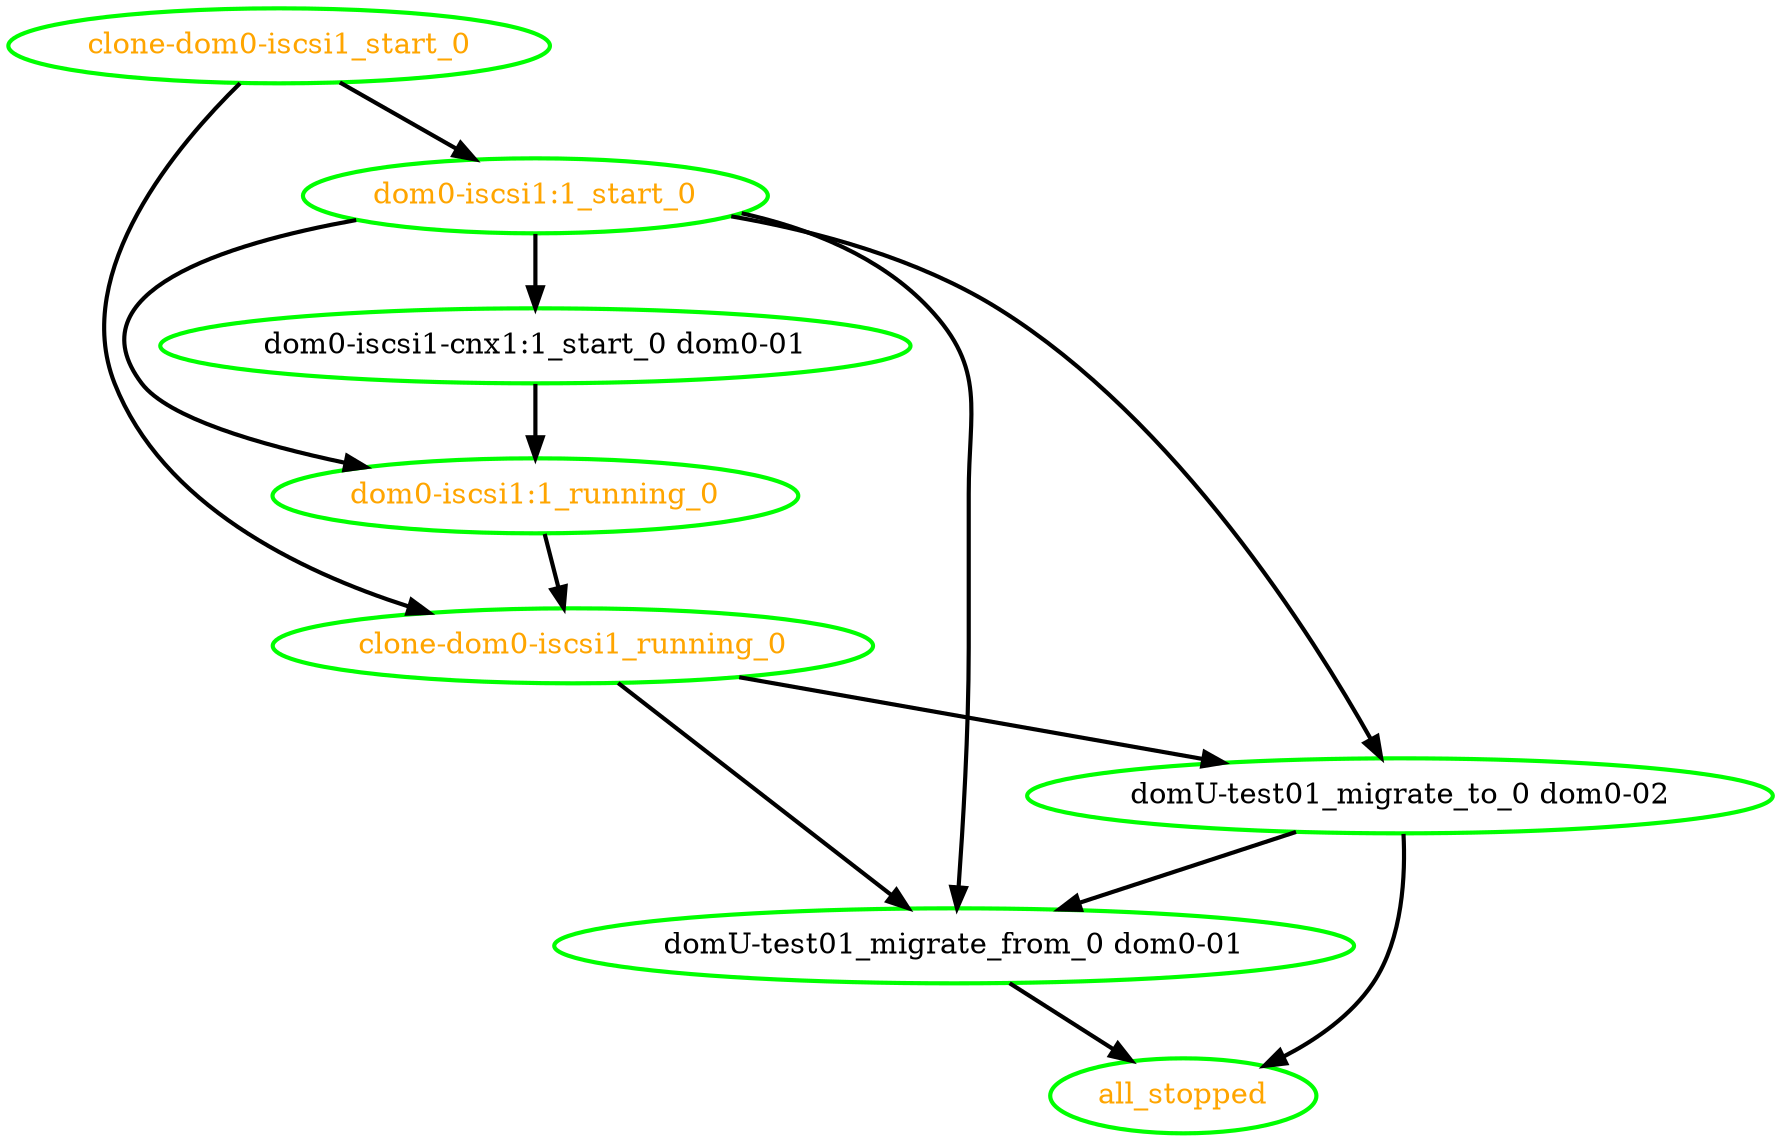 digraph "g" {
"all_stopped" [ style=bold color="green" fontcolor="orange"  ]
"clone-dom0-iscsi1_running_0" -> "domU-test01_migrate_from_0 dom0-01" [ style = bold]
"clone-dom0-iscsi1_running_0" -> "domU-test01_migrate_to_0 dom0-02" [ style = bold]
"clone-dom0-iscsi1_running_0" [ style=bold color="green" fontcolor="orange"  ]
"clone-dom0-iscsi1_start_0" -> "clone-dom0-iscsi1_running_0" [ style = bold]
"clone-dom0-iscsi1_start_0" -> "dom0-iscsi1:1_start_0" [ style = bold]
"clone-dom0-iscsi1_start_0" [ style=bold color="green" fontcolor="orange"  ]
"dom0-iscsi1-cnx1:1_start_0 dom0-01" -> "dom0-iscsi1:1_running_0" [ style = bold]
"dom0-iscsi1-cnx1:1_start_0 dom0-01" [ style=bold color="green" fontcolor="black"  ]
"dom0-iscsi1:1_running_0" -> "clone-dom0-iscsi1_running_0" [ style = bold]
"dom0-iscsi1:1_running_0" [ style=bold color="green" fontcolor="orange"  ]
"dom0-iscsi1:1_start_0" -> "dom0-iscsi1-cnx1:1_start_0 dom0-01" [ style = bold]
"dom0-iscsi1:1_start_0" -> "dom0-iscsi1:1_running_0" [ style = bold]
"dom0-iscsi1:1_start_0" -> "domU-test01_migrate_from_0 dom0-01" [ style = bold]
"dom0-iscsi1:1_start_0" -> "domU-test01_migrate_to_0 dom0-02" [ style = bold]
"dom0-iscsi1:1_start_0" [ style=bold color="green" fontcolor="orange"  ]
"domU-test01_migrate_from_0 dom0-01" -> "all_stopped" [ style = bold]
"domU-test01_migrate_from_0 dom0-01" [ style=bold color="green" fontcolor="black"  ]
"domU-test01_migrate_to_0 dom0-02" -> "all_stopped" [ style = bold]
"domU-test01_migrate_to_0 dom0-02" -> "domU-test01_migrate_from_0 dom0-01" [ style = bold]
"domU-test01_migrate_to_0 dom0-02" [ style=bold color="green" fontcolor="black"  ]
}
